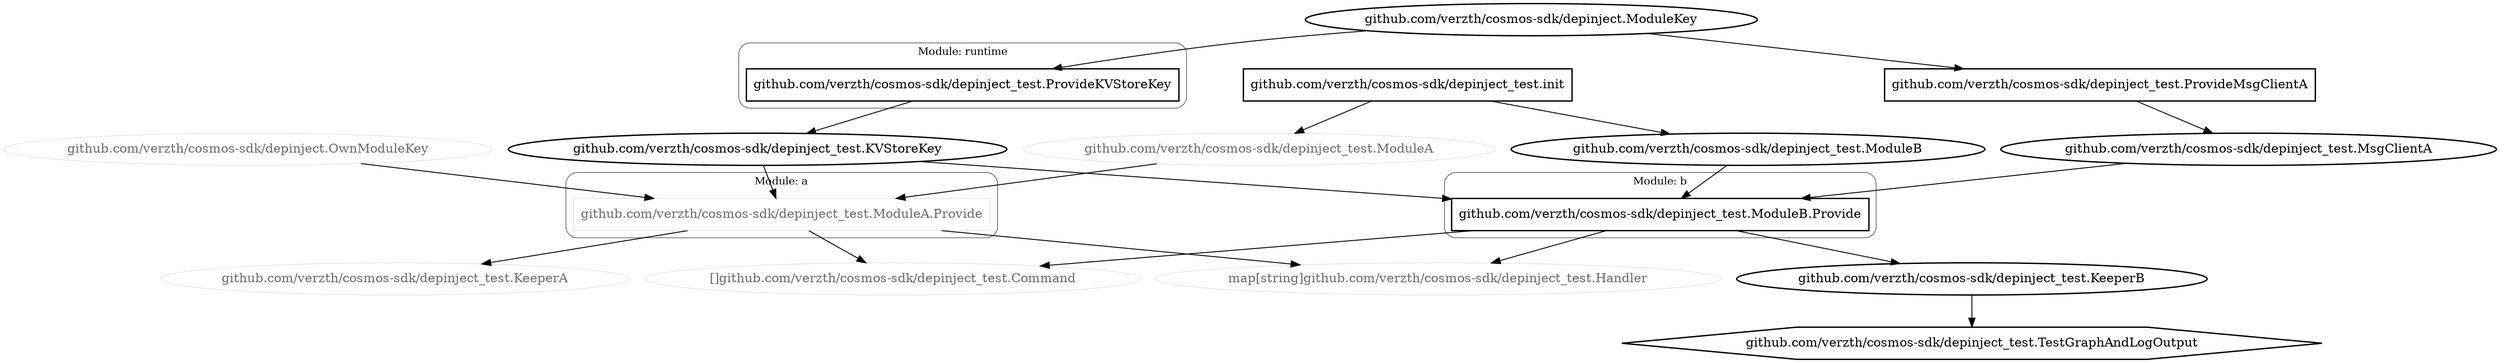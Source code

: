 digraph "" {
    subgraph "cluster_a" {
      graph [fontsize="12.0", label="Module: a", penwidth="0.5", style="rounded"];
      "github.com/verzth/cosmos-sdk/depinject_test.ModuleA.Provide"[color="lightgrey", fontcolor="dimgrey", penwidth="0.5", shape="box"];
    }

    subgraph "cluster_b" {
      graph [fontsize="12.0", label="Module: b", penwidth="0.5", style="rounded"];
      "github.com/verzth/cosmos-sdk/depinject_test.ModuleB.Provide"[color="black", fontcolor="black", penwidth="1.5", shape="box"];
    }

    subgraph "cluster_runtime" {
      graph [fontsize="12.0", label="Module: runtime", penwidth="0.5", style="rounded"];
      "github.com/verzth/cosmos-sdk/depinject_test.ProvideKVStoreKey"[color="black", fontcolor="black", penwidth="1.5", shape="box"];
    }

  "[]github.com/verzth/cosmos-sdk/depinject_test.Command"[color="lightgrey", comment="many-per-container", fontcolor="dimgrey", penwidth="0.5"];
  "github.com/verzth/cosmos-sdk/depinject.ModuleKey"[color="black", fontcolor="black", penwidth="1.5"];
  "github.com/verzth/cosmos-sdk/depinject.OwnModuleKey"[color="lightgrey", fontcolor="dimgrey", penwidth="0.5"];
  "github.com/verzth/cosmos-sdk/depinject_test.KVStoreKey"[color="black", fontcolor="black", penwidth="1.5"];
  "github.com/verzth/cosmos-sdk/depinject_test.KeeperA"[color="lightgrey", fontcolor="dimgrey", penwidth="0.5"];
  "github.com/verzth/cosmos-sdk/depinject_test.KeeperB"[color="black", fontcolor="black", penwidth="1.5"];
  "github.com/verzth/cosmos-sdk/depinject_test.ModuleA"[color="lightgrey", fontcolor="dimgrey", penwidth="0.5"];
  "github.com/verzth/cosmos-sdk/depinject_test.ModuleB"[color="black", fontcolor="black", penwidth="1.5"];
  "github.com/verzth/cosmos-sdk/depinject_test.MsgClientA"[color="black", fontcolor="black", penwidth="1.5"];
  "github.com/verzth/cosmos-sdk/depinject_test.ProvideMsgClientA"[color="black", fontcolor="black", penwidth="1.5", shape="box"];
  "github.com/verzth/cosmos-sdk/depinject_test.TestGraphAndLogOutput"[color="black", fontcolor="black", penwidth="1.5", shape="hexagon"];
  "github.com/verzth/cosmos-sdk/depinject_test.init"[color="black", fontcolor="black", penwidth="1.5", shape="box"];
  "map[string]github.com/verzth/cosmos-sdk/depinject_test.Handler"[color="lightgrey", comment="one-per-module", fontcolor="dimgrey", penwidth="0.5"];
  "github.com/verzth/cosmos-sdk/depinject.ModuleKey" -> "github.com/verzth/cosmos-sdk/depinject_test.ProvideMsgClientA";
  "github.com/verzth/cosmos-sdk/depinject_test.ProvideMsgClientA" -> "github.com/verzth/cosmos-sdk/depinject_test.MsgClientA";
  "github.com/verzth/cosmos-sdk/depinject.ModuleKey" -> "github.com/verzth/cosmos-sdk/depinject_test.ProvideKVStoreKey";
  "github.com/verzth/cosmos-sdk/depinject_test.ProvideKVStoreKey" -> "github.com/verzth/cosmos-sdk/depinject_test.KVStoreKey";
  "github.com/verzth/cosmos-sdk/depinject_test.ModuleA" -> "github.com/verzth/cosmos-sdk/depinject_test.ModuleA.Provide";
  "github.com/verzth/cosmos-sdk/depinject_test.KVStoreKey" -> "github.com/verzth/cosmos-sdk/depinject_test.ModuleA.Provide";
  "github.com/verzth/cosmos-sdk/depinject.OwnModuleKey" -> "github.com/verzth/cosmos-sdk/depinject_test.ModuleA.Provide";
  "github.com/verzth/cosmos-sdk/depinject_test.ModuleA.Provide" -> "github.com/verzth/cosmos-sdk/depinject_test.KeeperA";
  "github.com/verzth/cosmos-sdk/depinject_test.ModuleA.Provide" -> "map[string]github.com/verzth/cosmos-sdk/depinject_test.Handler";
  "github.com/verzth/cosmos-sdk/depinject_test.ModuleA.Provide" -> "[]github.com/verzth/cosmos-sdk/depinject_test.Command";
  "github.com/verzth/cosmos-sdk/depinject_test.ModuleB" -> "github.com/verzth/cosmos-sdk/depinject_test.ModuleB.Provide";
  "github.com/verzth/cosmos-sdk/depinject_test.KVStoreKey" -> "github.com/verzth/cosmos-sdk/depinject_test.ModuleB.Provide";
  "github.com/verzth/cosmos-sdk/depinject_test.MsgClientA" -> "github.com/verzth/cosmos-sdk/depinject_test.ModuleB.Provide";
  "github.com/verzth/cosmos-sdk/depinject_test.ModuleB.Provide" -> "github.com/verzth/cosmos-sdk/depinject_test.KeeperB";
  "github.com/verzth/cosmos-sdk/depinject_test.ModuleB.Provide" -> "[]github.com/verzth/cosmos-sdk/depinject_test.Command";
  "github.com/verzth/cosmos-sdk/depinject_test.ModuleB.Provide" -> "map[string]github.com/verzth/cosmos-sdk/depinject_test.Handler";
  "github.com/verzth/cosmos-sdk/depinject_test.init" -> "github.com/verzth/cosmos-sdk/depinject_test.ModuleA";
  "github.com/verzth/cosmos-sdk/depinject_test.init" -> "github.com/verzth/cosmos-sdk/depinject_test.ModuleB";
  "github.com/verzth/cosmos-sdk/depinject_test.KeeperB" -> "github.com/verzth/cosmos-sdk/depinject_test.TestGraphAndLogOutput";
}

